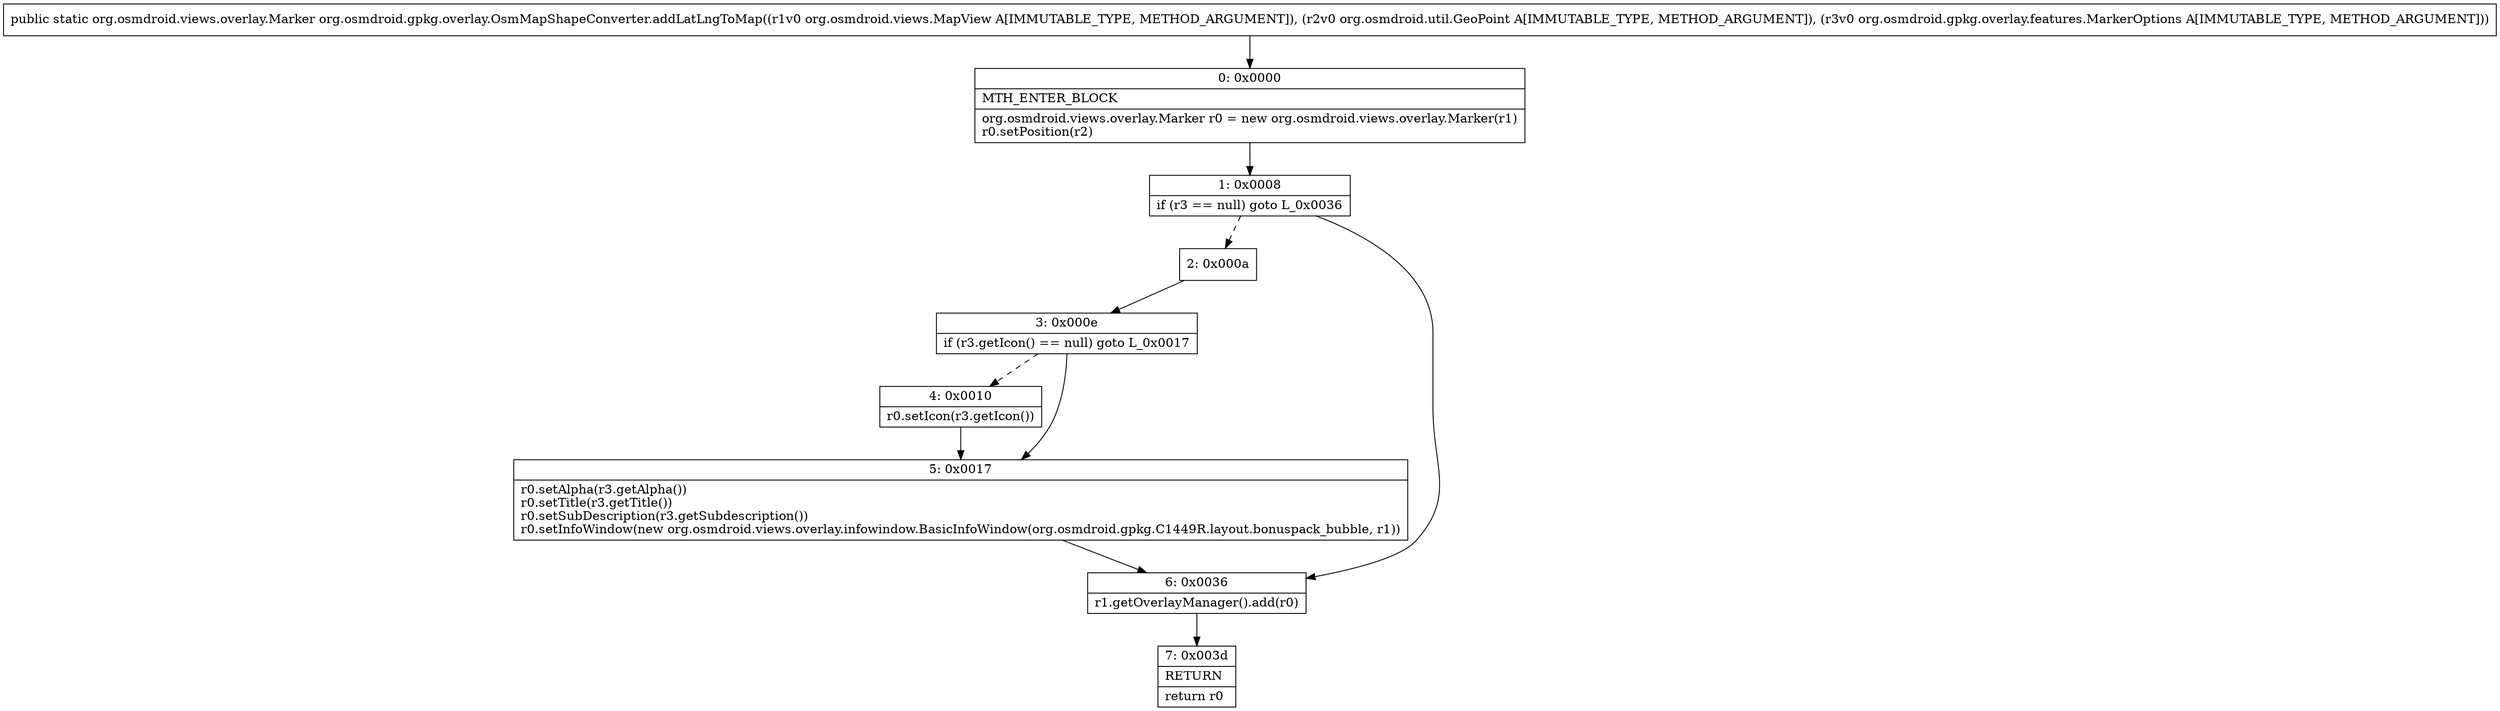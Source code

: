 digraph "CFG fororg.osmdroid.gpkg.overlay.OsmMapShapeConverter.addLatLngToMap(Lorg\/osmdroid\/views\/MapView;Lorg\/osmdroid\/util\/GeoPoint;Lorg\/osmdroid\/gpkg\/overlay\/features\/MarkerOptions;)Lorg\/osmdroid\/views\/overlay\/Marker;" {
Node_0 [shape=record,label="{0\:\ 0x0000|MTH_ENTER_BLOCK\l|org.osmdroid.views.overlay.Marker r0 = new org.osmdroid.views.overlay.Marker(r1)\lr0.setPosition(r2)\l}"];
Node_1 [shape=record,label="{1\:\ 0x0008|if (r3 == null) goto L_0x0036\l}"];
Node_2 [shape=record,label="{2\:\ 0x000a}"];
Node_3 [shape=record,label="{3\:\ 0x000e|if (r3.getIcon() == null) goto L_0x0017\l}"];
Node_4 [shape=record,label="{4\:\ 0x0010|r0.setIcon(r3.getIcon())\l}"];
Node_5 [shape=record,label="{5\:\ 0x0017|r0.setAlpha(r3.getAlpha())\lr0.setTitle(r3.getTitle())\lr0.setSubDescription(r3.getSubdescription())\lr0.setInfoWindow(new org.osmdroid.views.overlay.infowindow.BasicInfoWindow(org.osmdroid.gpkg.C1449R.layout.bonuspack_bubble, r1))\l}"];
Node_6 [shape=record,label="{6\:\ 0x0036|r1.getOverlayManager().add(r0)\l}"];
Node_7 [shape=record,label="{7\:\ 0x003d|RETURN\l|return r0\l}"];
MethodNode[shape=record,label="{public static org.osmdroid.views.overlay.Marker org.osmdroid.gpkg.overlay.OsmMapShapeConverter.addLatLngToMap((r1v0 org.osmdroid.views.MapView A[IMMUTABLE_TYPE, METHOD_ARGUMENT]), (r2v0 org.osmdroid.util.GeoPoint A[IMMUTABLE_TYPE, METHOD_ARGUMENT]), (r3v0 org.osmdroid.gpkg.overlay.features.MarkerOptions A[IMMUTABLE_TYPE, METHOD_ARGUMENT])) }"];
MethodNode -> Node_0;
Node_0 -> Node_1;
Node_1 -> Node_2[style=dashed];
Node_1 -> Node_6;
Node_2 -> Node_3;
Node_3 -> Node_4[style=dashed];
Node_3 -> Node_5;
Node_4 -> Node_5;
Node_5 -> Node_6;
Node_6 -> Node_7;
}

